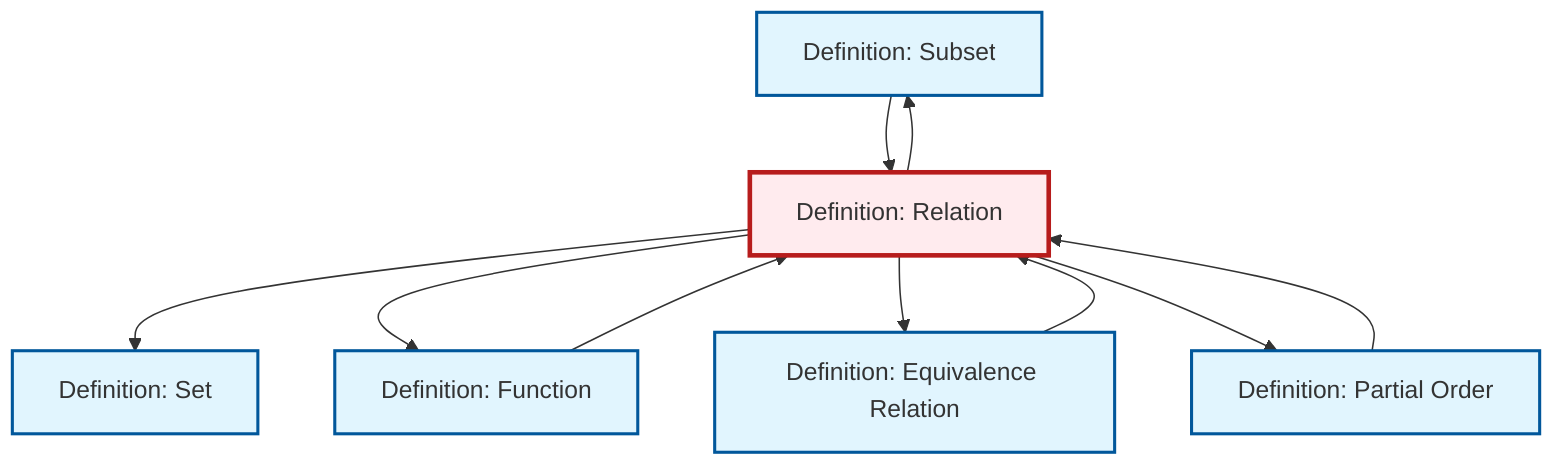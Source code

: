 graph TD
    classDef definition fill:#e1f5fe,stroke:#01579b,stroke-width:2px
    classDef theorem fill:#f3e5f5,stroke:#4a148c,stroke-width:2px
    classDef axiom fill:#fff3e0,stroke:#e65100,stroke-width:2px
    classDef example fill:#e8f5e9,stroke:#1b5e20,stroke-width:2px
    classDef current fill:#ffebee,stroke:#b71c1c,stroke-width:3px
    def-subset["Definition: Subset"]:::definition
    def-function["Definition: Function"]:::definition
    def-partial-order["Definition: Partial Order"]:::definition
    def-equivalence-relation["Definition: Equivalence Relation"]:::definition
    def-set["Definition: Set"]:::definition
    def-relation["Definition: Relation"]:::definition
    def-equivalence-relation --> def-relation
    def-relation --> def-set
    def-relation --> def-function
    def-relation --> def-subset
    def-relation --> def-equivalence-relation
    def-subset --> def-relation
    def-function --> def-relation
    def-partial-order --> def-relation
    def-relation --> def-partial-order
    class def-relation current